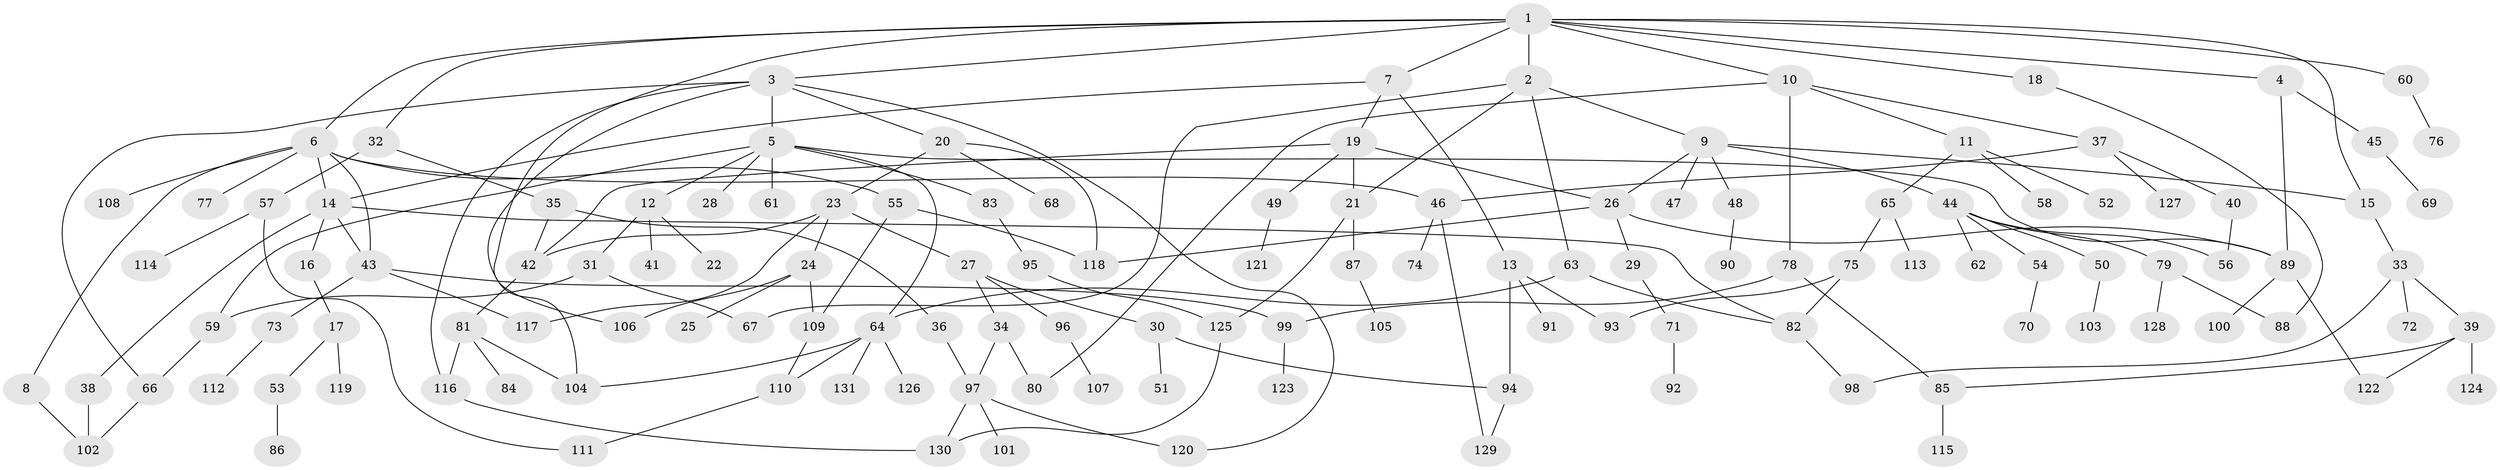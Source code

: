 // coarse degree distribution, {11: 0.010869565217391304, 6: 0.06521739130434782, 9: 0.021739130434782608, 3: 0.14130434782608695, 12: 0.010869565217391304, 2: 0.17391304347826086, 5: 0.043478260869565216, 7: 0.03260869565217391, 4: 0.11956521739130435, 1: 0.3804347826086957}
// Generated by graph-tools (version 1.1) at 2025/23/03/03/25 07:23:34]
// undirected, 131 vertices, 173 edges
graph export_dot {
graph [start="1"]
  node [color=gray90,style=filled];
  1;
  2;
  3;
  4;
  5;
  6;
  7;
  8;
  9;
  10;
  11;
  12;
  13;
  14;
  15;
  16;
  17;
  18;
  19;
  20;
  21;
  22;
  23;
  24;
  25;
  26;
  27;
  28;
  29;
  30;
  31;
  32;
  33;
  34;
  35;
  36;
  37;
  38;
  39;
  40;
  41;
  42;
  43;
  44;
  45;
  46;
  47;
  48;
  49;
  50;
  51;
  52;
  53;
  54;
  55;
  56;
  57;
  58;
  59;
  60;
  61;
  62;
  63;
  64;
  65;
  66;
  67;
  68;
  69;
  70;
  71;
  72;
  73;
  74;
  75;
  76;
  77;
  78;
  79;
  80;
  81;
  82;
  83;
  84;
  85;
  86;
  87;
  88;
  89;
  90;
  91;
  92;
  93;
  94;
  95;
  96;
  97;
  98;
  99;
  100;
  101;
  102;
  103;
  104;
  105;
  106;
  107;
  108;
  109;
  110;
  111;
  112;
  113;
  114;
  115;
  116;
  117;
  118;
  119;
  120;
  121;
  122;
  123;
  124;
  125;
  126;
  127;
  128;
  129;
  130;
  131;
  1 -- 2;
  1 -- 3;
  1 -- 4;
  1 -- 6;
  1 -- 7;
  1 -- 10;
  1 -- 18;
  1 -- 32;
  1 -- 60;
  1 -- 106;
  1 -- 15;
  2 -- 9;
  2 -- 63;
  2 -- 21;
  2 -- 67;
  3 -- 5;
  3 -- 20;
  3 -- 116;
  3 -- 120;
  3 -- 66;
  3 -- 104;
  4 -- 45;
  4 -- 89;
  5 -- 12;
  5 -- 28;
  5 -- 61;
  5 -- 83;
  5 -- 59;
  5 -- 64;
  5 -- 89;
  6 -- 8;
  6 -- 14;
  6 -- 55;
  6 -- 77;
  6 -- 108;
  6 -- 43;
  6 -- 46;
  7 -- 13;
  7 -- 19;
  7 -- 14;
  8 -- 102;
  9 -- 15;
  9 -- 26;
  9 -- 44;
  9 -- 47;
  9 -- 48;
  10 -- 11;
  10 -- 37;
  10 -- 78;
  10 -- 80;
  11 -- 52;
  11 -- 58;
  11 -- 65;
  12 -- 22;
  12 -- 31;
  12 -- 41;
  13 -- 91;
  13 -- 93;
  13 -- 94;
  14 -- 16;
  14 -- 38;
  14 -- 43;
  14 -- 82;
  15 -- 33;
  16 -- 17;
  17 -- 53;
  17 -- 119;
  18 -- 88;
  19 -- 21;
  19 -- 42;
  19 -- 49;
  19 -- 26;
  20 -- 23;
  20 -- 68;
  20 -- 118;
  21 -- 87;
  21 -- 125;
  23 -- 24;
  23 -- 27;
  23 -- 42;
  23 -- 117;
  24 -- 25;
  24 -- 106;
  24 -- 109;
  26 -- 29;
  26 -- 89;
  26 -- 118;
  27 -- 30;
  27 -- 34;
  27 -- 96;
  29 -- 71;
  30 -- 51;
  30 -- 94;
  31 -- 59;
  31 -- 67;
  32 -- 35;
  32 -- 57;
  33 -- 39;
  33 -- 72;
  33 -- 98;
  34 -- 80;
  34 -- 97;
  35 -- 36;
  35 -- 42;
  36 -- 97;
  37 -- 40;
  37 -- 46;
  37 -- 127;
  38 -- 102;
  39 -- 85;
  39 -- 122;
  39 -- 124;
  40 -- 56;
  42 -- 81;
  43 -- 73;
  43 -- 117;
  43 -- 99;
  44 -- 50;
  44 -- 54;
  44 -- 62;
  44 -- 79;
  44 -- 56;
  45 -- 69;
  46 -- 74;
  46 -- 129;
  48 -- 90;
  49 -- 121;
  50 -- 103;
  53 -- 86;
  54 -- 70;
  55 -- 109;
  55 -- 118;
  57 -- 111;
  57 -- 114;
  59 -- 66;
  60 -- 76;
  63 -- 64;
  63 -- 82;
  64 -- 104;
  64 -- 110;
  64 -- 126;
  64 -- 131;
  65 -- 75;
  65 -- 113;
  66 -- 102;
  71 -- 92;
  73 -- 112;
  75 -- 93;
  75 -- 82;
  78 -- 99;
  78 -- 85;
  79 -- 128;
  79 -- 88;
  81 -- 84;
  81 -- 116;
  81 -- 104;
  82 -- 98;
  83 -- 95;
  85 -- 115;
  87 -- 105;
  89 -- 100;
  89 -- 122;
  94 -- 129;
  95 -- 125;
  96 -- 107;
  97 -- 101;
  97 -- 120;
  97 -- 130;
  99 -- 123;
  109 -- 110;
  110 -- 111;
  116 -- 130;
  125 -- 130;
}
